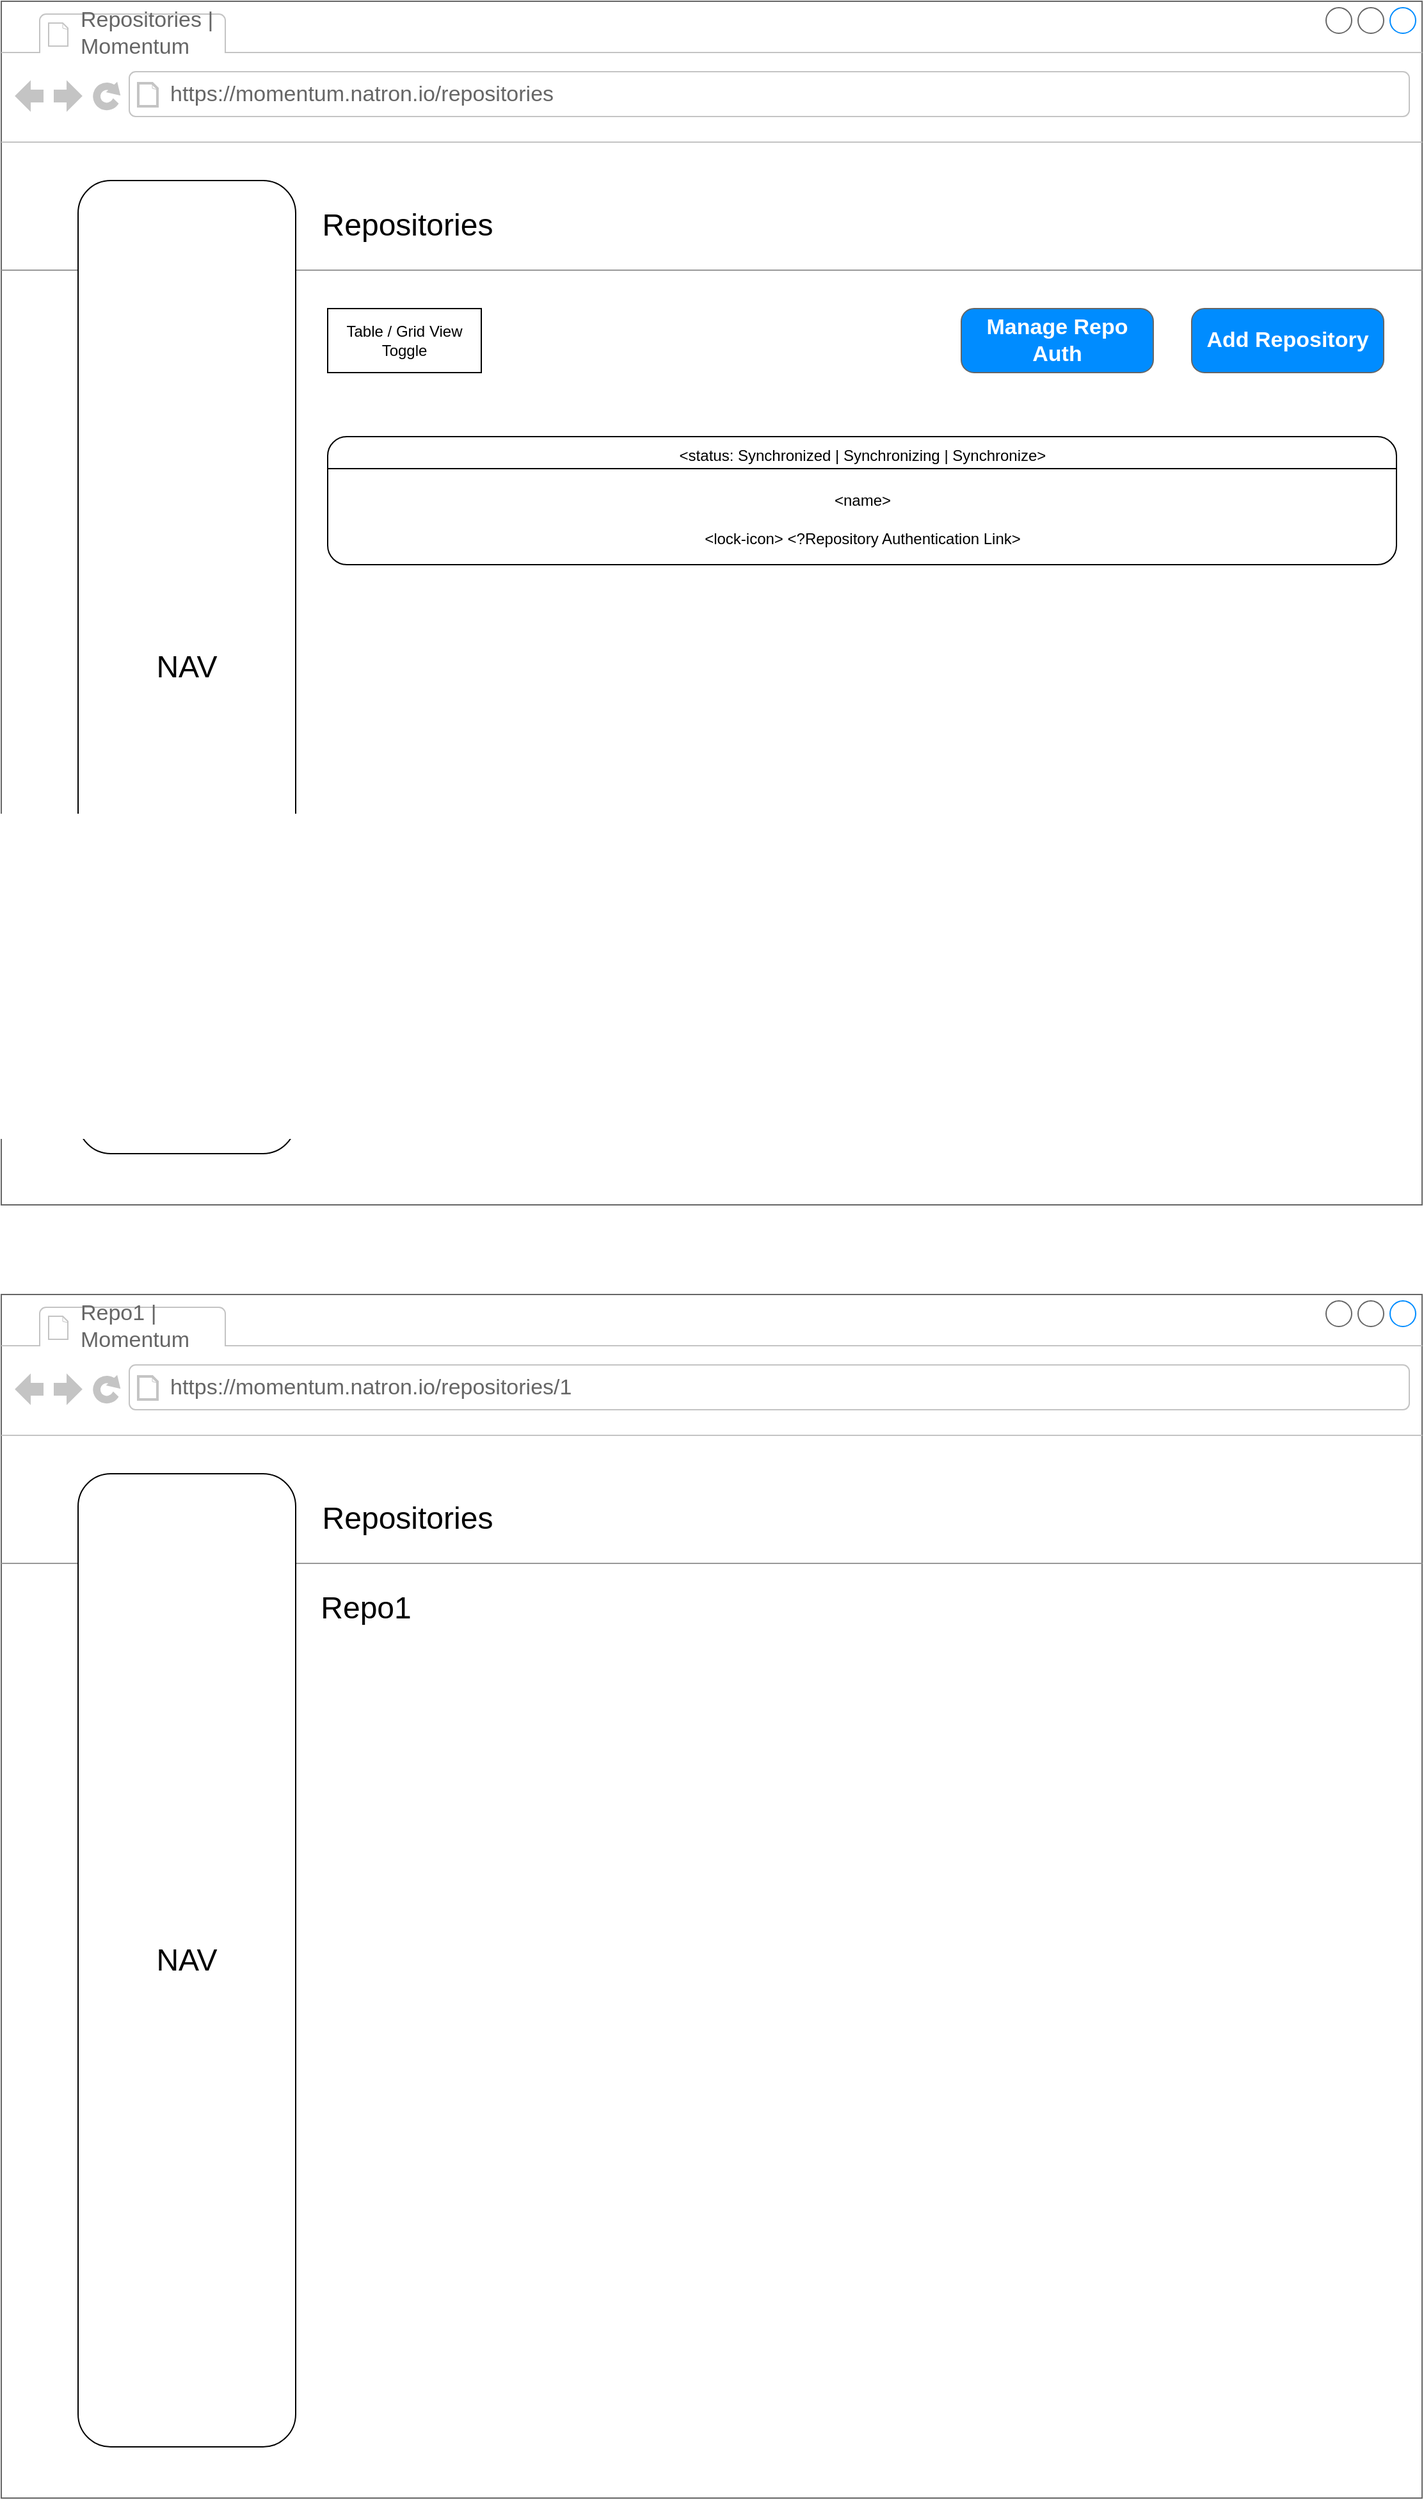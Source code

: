 <mxfile version="21.3.2" type="device">
  <diagram name="Repositories" id="9SXS17ErQpo5hBMLJkGF">
    <mxGraphModel dx="1450" dy="1636" grid="1" gridSize="10" guides="1" tooltips="1" connect="1" arrows="1" fold="1" page="1" pageScale="1" pageWidth="850" pageHeight="1100" math="0" shadow="0">
      <root>
        <mxCell id="0" />
        <mxCell id="1" parent="0" />
        <mxCell id="8vSlE9uvd0-ZZ95YrJ3Z-1" value="" style="strokeWidth=1;shadow=0;dashed=0;align=center;html=1;shape=mxgraph.mockup.containers.browserWindow;rSize=0;strokeColor=#666666;strokeColor2=#008cff;strokeColor3=#c4c4c4;mainText=,;recursiveResize=0;" parent="1" vertex="1">
          <mxGeometry x="70" y="50" width="1110" height="940" as="geometry" />
        </mxCell>
        <mxCell id="8vSlE9uvd0-ZZ95YrJ3Z-2" value="Repositories | Momentum" style="strokeWidth=1;shadow=0;dashed=0;align=center;html=1;shape=mxgraph.mockup.containers.anchor;fontSize=17;fontColor=#666666;align=left;whiteSpace=wrap;" parent="8vSlE9uvd0-ZZ95YrJ3Z-1" vertex="1">
          <mxGeometry x="60" y="12" width="110" height="26" as="geometry" />
        </mxCell>
        <mxCell id="8vSlE9uvd0-ZZ95YrJ3Z-3" value="https://momentum.natron.io/repositories" style="strokeWidth=1;shadow=0;dashed=0;align=center;html=1;shape=mxgraph.mockup.containers.anchor;rSize=0;fontSize=17;fontColor=#666666;align=left;" parent="8vSlE9uvd0-ZZ95YrJ3Z-1" vertex="1">
          <mxGeometry x="130" y="60" width="310" height="26" as="geometry" />
        </mxCell>
        <mxCell id="8vSlE9uvd0-ZZ95YrJ3Z-8" value="" style="verticalLabelPosition=bottom;shadow=0;dashed=0;align=center;html=1;verticalAlign=top;strokeWidth=1;shape=mxgraph.mockup.markup.line;strokeColor=#999999;" parent="8vSlE9uvd0-ZZ95YrJ3Z-1" vertex="1">
          <mxGeometry y="200" width="1110" height="20" as="geometry" />
        </mxCell>
        <mxCell id="8vSlE9uvd0-ZZ95YrJ3Z-4" value="&lt;font style=&quot;font-size: 24px;&quot;&gt;NAV&lt;/font&gt;" style="rounded=1;whiteSpace=wrap;html=1;fillStyle=auto;" parent="8vSlE9uvd0-ZZ95YrJ3Z-1" vertex="1">
          <mxGeometry x="60" y="140" width="170" height="760" as="geometry" />
        </mxCell>
        <mxCell id="8vSlE9uvd0-ZZ95YrJ3Z-10" value="&lt;font style=&quot;font-size: 24px;&quot;&gt;Repositories&lt;/font&gt;" style="text;html=1;strokeColor=none;fillColor=none;align=center;verticalAlign=middle;whiteSpace=wrap;rounded=0;" parent="8vSlE9uvd0-ZZ95YrJ3Z-1" vertex="1">
          <mxGeometry x="255" y="160" width="125" height="30" as="geometry" />
        </mxCell>
        <mxCell id="8vSlE9uvd0-ZZ95YrJ3Z-11" value="Add Repository" style="strokeWidth=1;shadow=0;dashed=0;align=center;html=1;shape=mxgraph.mockup.buttons.button;strokeColor=#666666;fontColor=#ffffff;mainText=;buttonStyle=round;fontSize=17;fontStyle=1;fillColor=#008cff;whiteSpace=wrap;" parent="8vSlE9uvd0-ZZ95YrJ3Z-1" vertex="1">
          <mxGeometry x="930" y="240" width="150" height="50" as="geometry" />
        </mxCell>
        <mxCell id="8vSlE9uvd0-ZZ95YrJ3Z-12" value="Table / Grid View Toggle" style="rounded=0;whiteSpace=wrap;html=1;" parent="8vSlE9uvd0-ZZ95YrJ3Z-1" vertex="1">
          <mxGeometry x="255" y="240" width="120" height="50" as="geometry" />
        </mxCell>
        <mxCell id="8vSlE9uvd0-ZZ95YrJ3Z-13" value="" style="rounded=1;whiteSpace=wrap;html=1;" parent="8vSlE9uvd0-ZZ95YrJ3Z-1" vertex="1">
          <mxGeometry x="255" y="340" width="835" height="100" as="geometry" />
        </mxCell>
        <mxCell id="8vSlE9uvd0-ZZ95YrJ3Z-14" value="&amp;lt;name&amp;gt;" style="text;html=1;strokeColor=none;fillColor=none;align=center;verticalAlign=middle;whiteSpace=wrap;rounded=0;" parent="8vSlE9uvd0-ZZ95YrJ3Z-1" vertex="1">
          <mxGeometry x="642.5" y="375" width="60" height="30" as="geometry" />
        </mxCell>
        <mxCell id="8vSlE9uvd0-ZZ95YrJ3Z-15" value="" style="endArrow=none;html=1;rounded=0;exitX=0;exitY=0.25;exitDx=0;exitDy=0;entryX=1;entryY=0.25;entryDx=0;entryDy=0;" parent="8vSlE9uvd0-ZZ95YrJ3Z-1" source="8vSlE9uvd0-ZZ95YrJ3Z-13" target="8vSlE9uvd0-ZZ95YrJ3Z-13" edge="1">
          <mxGeometry width="50" height="50" relative="1" as="geometry">
            <mxPoint x="570" y="460" as="sourcePoint" />
            <mxPoint x="620" y="410" as="targetPoint" />
          </mxGeometry>
        </mxCell>
        <mxCell id="8vSlE9uvd0-ZZ95YrJ3Z-16" value="&amp;lt;status: Synchronized | Synchronizing | Synchronize&amp;gt;" style="text;html=1;strokeColor=none;fillColor=none;align=center;verticalAlign=middle;whiteSpace=wrap;rounded=0;" parent="8vSlE9uvd0-ZZ95YrJ3Z-1" vertex="1">
          <mxGeometry x="518.75" y="340" width="307.5" height="30" as="geometry" />
        </mxCell>
        <mxCell id="8vSlE9uvd0-ZZ95YrJ3Z-29" value="&amp;lt;lock-icon&amp;gt; &amp;lt;?Repository Authentication Link&amp;gt;" style="text;html=1;strokeColor=none;fillColor=none;align=center;verticalAlign=middle;whiteSpace=wrap;rounded=0;" parent="8vSlE9uvd0-ZZ95YrJ3Z-1" vertex="1">
          <mxGeometry x="538.75" y="405" width="267.5" height="30" as="geometry" />
        </mxCell>
        <mxCell id="8vSlE9uvd0-ZZ95YrJ3Z-30" value="Manage Repo Auth" style="strokeWidth=1;shadow=0;dashed=0;align=center;html=1;shape=mxgraph.mockup.buttons.button;strokeColor=#666666;fontColor=#ffffff;mainText=;buttonStyle=round;fontSize=17;fontStyle=1;fillColor=#008cff;whiteSpace=wrap;" parent="8vSlE9uvd0-ZZ95YrJ3Z-1" vertex="1">
          <mxGeometry x="750" y="240" width="150" height="50" as="geometry" />
        </mxCell>
        <mxCell id="8vSlE9uvd0-ZZ95YrJ3Z-31" value="" style="strokeWidth=1;shadow=0;dashed=0;align=center;html=1;shape=mxgraph.mockup.containers.browserWindow;rSize=0;strokeColor=#666666;strokeColor2=#008cff;strokeColor3=#c4c4c4;mainText=,;recursiveResize=0;" parent="1" vertex="1">
          <mxGeometry x="70" y="1060" width="1110" height="940" as="geometry" />
        </mxCell>
        <mxCell id="8vSlE9uvd0-ZZ95YrJ3Z-32" value="Repo1 | Momentum" style="strokeWidth=1;shadow=0;dashed=0;align=center;html=1;shape=mxgraph.mockup.containers.anchor;fontSize=17;fontColor=#666666;align=left;whiteSpace=wrap;" parent="8vSlE9uvd0-ZZ95YrJ3Z-31" vertex="1">
          <mxGeometry x="60" y="12" width="110" height="26" as="geometry" />
        </mxCell>
        <mxCell id="8vSlE9uvd0-ZZ95YrJ3Z-33" value="https://momentum.natron.io/repositories/1" style="strokeWidth=1;shadow=0;dashed=0;align=center;html=1;shape=mxgraph.mockup.containers.anchor;rSize=0;fontSize=17;fontColor=#666666;align=left;" parent="8vSlE9uvd0-ZZ95YrJ3Z-31" vertex="1">
          <mxGeometry x="130" y="60" width="310" height="26" as="geometry" />
        </mxCell>
        <mxCell id="8vSlE9uvd0-ZZ95YrJ3Z-34" value="" style="verticalLabelPosition=bottom;shadow=0;dashed=0;align=center;html=1;verticalAlign=top;strokeWidth=1;shape=mxgraph.mockup.markup.line;strokeColor=#999999;" parent="8vSlE9uvd0-ZZ95YrJ3Z-31" vertex="1">
          <mxGeometry y="200" width="1110" height="20" as="geometry" />
        </mxCell>
        <mxCell id="8vSlE9uvd0-ZZ95YrJ3Z-35" value="&lt;font style=&quot;font-size: 24px;&quot;&gt;NAV&lt;/font&gt;" style="rounded=1;whiteSpace=wrap;html=1;fillStyle=auto;" parent="8vSlE9uvd0-ZZ95YrJ3Z-31" vertex="1">
          <mxGeometry x="60" y="140" width="170" height="760" as="geometry" />
        </mxCell>
        <mxCell id="8vSlE9uvd0-ZZ95YrJ3Z-36" value="&lt;font style=&quot;font-size: 24px;&quot;&gt;Repositories&lt;/font&gt;" style="text;html=1;strokeColor=none;fillColor=none;align=center;verticalAlign=middle;whiteSpace=wrap;rounded=0;" parent="8vSlE9uvd0-ZZ95YrJ3Z-31" vertex="1">
          <mxGeometry x="255" y="160" width="125" height="30" as="geometry" />
        </mxCell>
        <mxCell id="8vSlE9uvd0-ZZ95YrJ3Z-47" value="&lt;font style=&quot;font-size: 24px;&quot;&gt;Repo1&lt;/font&gt;" style="text;html=1;strokeColor=none;fillColor=none;align=center;verticalAlign=middle;whiteSpace=wrap;rounded=0;" parent="8vSlE9uvd0-ZZ95YrJ3Z-31" vertex="1">
          <mxGeometry x="255" y="230" width="60" height="30" as="geometry" />
        </mxCell>
      </root>
    </mxGraphModel>
  </diagram>
</mxfile>
